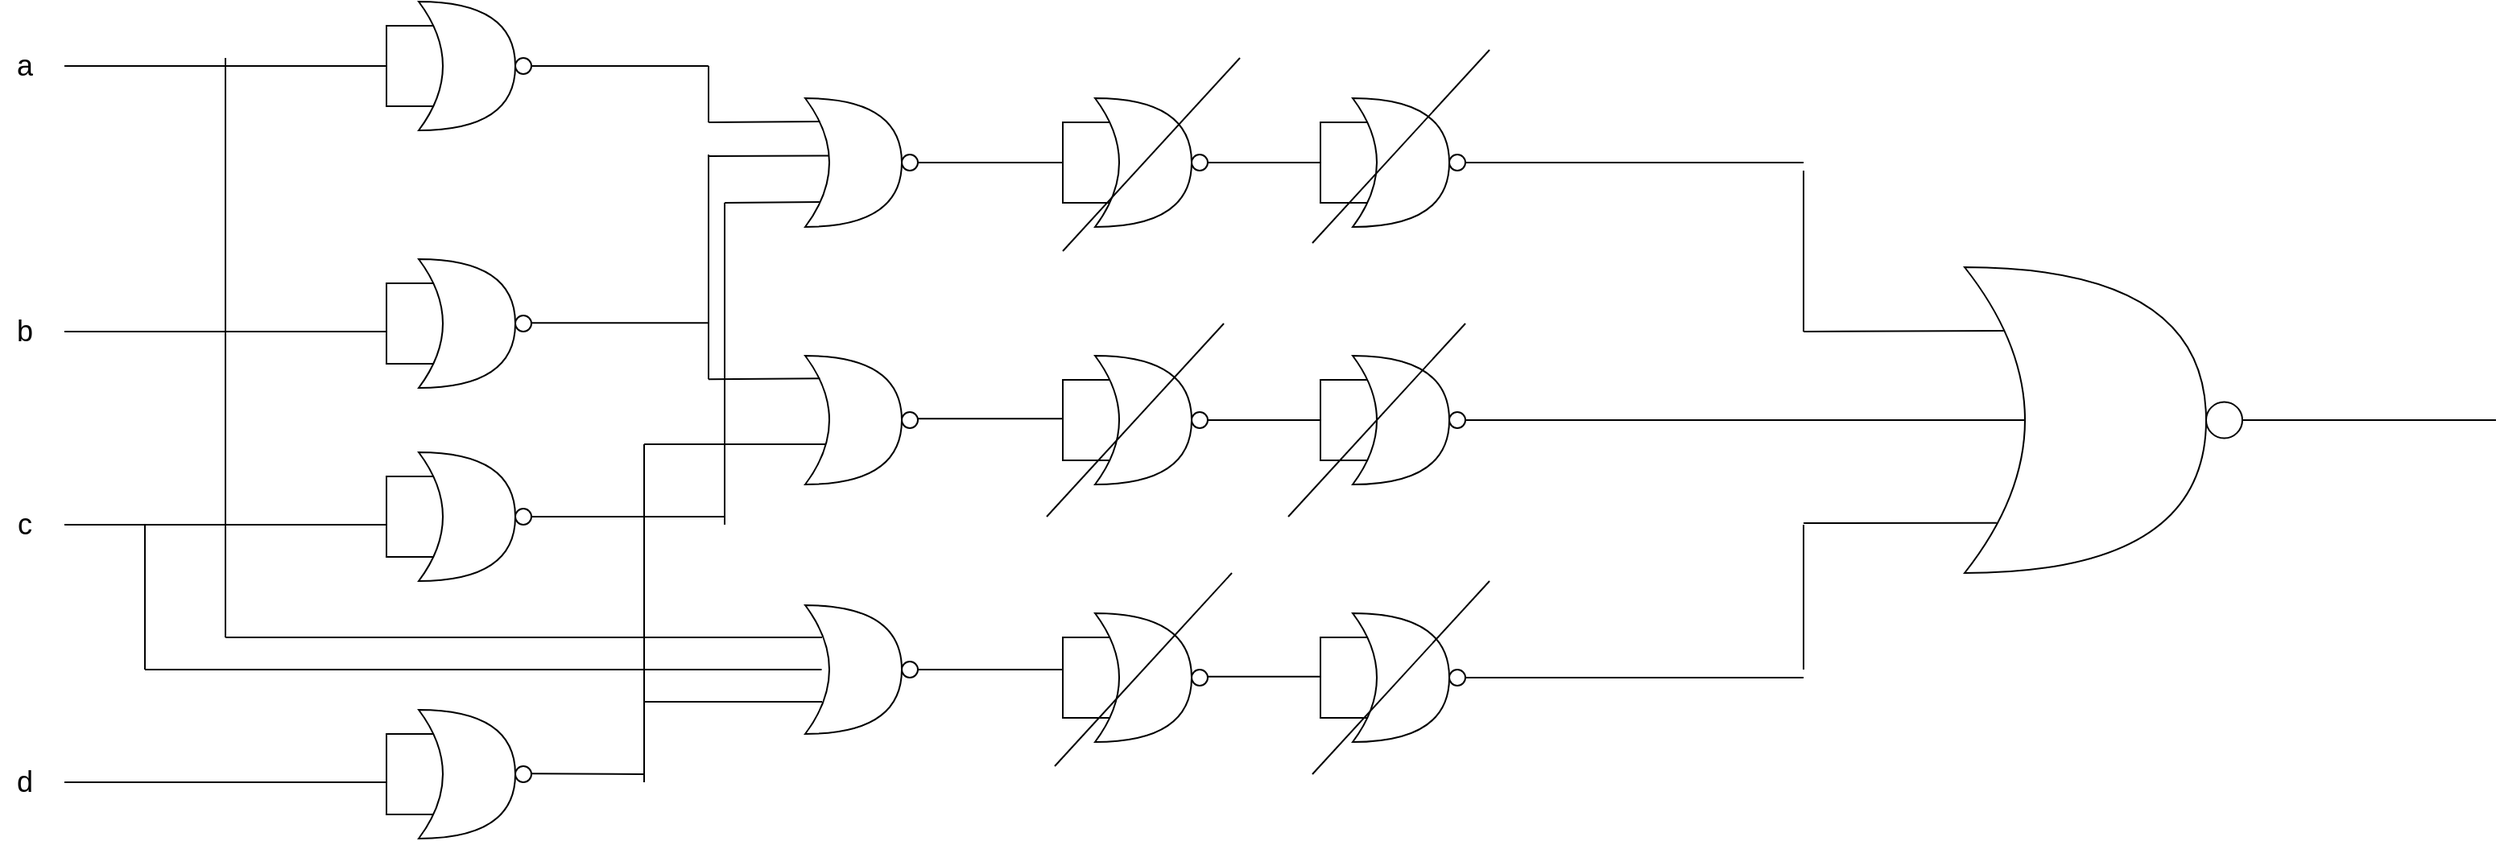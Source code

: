 <mxfile version="13.9.9" type="device"><diagram id="lU8rOzDhW5iSfoEInXI4" name="Σελίδα-1"><mxGraphModel dx="3037" dy="1360" grid="1" gridSize="10" guides="1" tooltips="1" connect="1" arrows="1" fold="1" page="1" pageScale="1" pageWidth="827" pageHeight="1169" math="0" shadow="0"><root><mxCell id="0"/><mxCell id="1" parent="0"/><mxCell id="763GfZSOg28TMjvSYAuC-11" value="" style="whiteSpace=wrap;html=1;aspect=fixed;" vertex="1" parent="1"><mxGeometry x="-280" y="170" width="50" height="50" as="geometry"/></mxCell><mxCell id="763GfZSOg28TMjvSYAuC-1" value="" style="shape=xor;whiteSpace=wrap;html=1;" vertex="1" parent="1"><mxGeometry x="700" y="320" width="150" height="190" as="geometry"/></mxCell><mxCell id="763GfZSOg28TMjvSYAuC-2" value="" style="ellipse;whiteSpace=wrap;html=1;aspect=fixed;" vertex="1" parent="1"><mxGeometry x="850" y="403.75" width="22.5" height="22.5" as="geometry"/></mxCell><mxCell id="763GfZSOg28TMjvSYAuC-5" value="" style="endArrow=none;html=1;entryX=0.163;entryY=0.208;entryDx=0;entryDy=0;entryPerimeter=0;" edge="1" parent="1" target="763GfZSOg28TMjvSYAuC-1"><mxGeometry width="50" height="50" relative="1" as="geometry"><mxPoint x="600" y="360" as="sourcePoint"/><mxPoint x="610" y="360" as="targetPoint"/></mxGeometry></mxCell><mxCell id="763GfZSOg28TMjvSYAuC-8" value="" style="endArrow=none;html=1;entryX=0.133;entryY=0.836;entryDx=0;entryDy=0;entryPerimeter=0;" edge="1" parent="1" target="763GfZSOg28TMjvSYAuC-1"><mxGeometry width="50" height="50" relative="1" as="geometry"><mxPoint x="600" y="479" as="sourcePoint"/><mxPoint x="660" y="460" as="targetPoint"/></mxGeometry></mxCell><mxCell id="763GfZSOg28TMjvSYAuC-9" value="" style="endArrow=none;html=1;exitX=1;exitY=0.5;exitDx=0;exitDy=0;" edge="1" parent="1" source="763GfZSOg28TMjvSYAuC-2"><mxGeometry width="50" height="50" relative="1" as="geometry"><mxPoint x="930" y="430" as="sourcePoint"/><mxPoint x="1030" y="415" as="targetPoint"/></mxGeometry></mxCell><mxCell id="763GfZSOg28TMjvSYAuC-10" value="" style="shape=xor;whiteSpace=wrap;html=1;" vertex="1" parent="1"><mxGeometry x="-260" y="155" width="60" height="80" as="geometry"/></mxCell><mxCell id="763GfZSOg28TMjvSYAuC-12" value="" style="ellipse;whiteSpace=wrap;html=1;aspect=fixed;" vertex="1" parent="1"><mxGeometry x="-200" y="190" width="10" height="10" as="geometry"/></mxCell><mxCell id="763GfZSOg28TMjvSYAuC-13" value="" style="shape=xor;whiteSpace=wrap;html=1;" vertex="1" parent="1"><mxGeometry x="-20" y="215" width="60" height="80" as="geometry"/></mxCell><mxCell id="763GfZSOg28TMjvSYAuC-14" value="" style="ellipse;whiteSpace=wrap;html=1;aspect=fixed;" vertex="1" parent="1"><mxGeometry x="40" y="250" width="10" height="10" as="geometry"/></mxCell><mxCell id="763GfZSOg28TMjvSYAuC-15" value="" style="whiteSpace=wrap;html=1;aspect=fixed;" vertex="1" parent="1"><mxGeometry x="300" y="230" width="50" height="50" as="geometry"/></mxCell><mxCell id="763GfZSOg28TMjvSYAuC-16" value="" style="shape=xor;whiteSpace=wrap;html=1;" vertex="1" parent="1"><mxGeometry x="320" y="215" width="60" height="80" as="geometry"/></mxCell><mxCell id="763GfZSOg28TMjvSYAuC-17" value="" style="ellipse;whiteSpace=wrap;html=1;aspect=fixed;" vertex="1" parent="1"><mxGeometry x="380" y="250" width="10" height="10" as="geometry"/></mxCell><mxCell id="763GfZSOg28TMjvSYAuC-18" value="" style="whiteSpace=wrap;html=1;aspect=fixed;" vertex="1" parent="1"><mxGeometry x="140" y="230" width="50" height="50" as="geometry"/></mxCell><mxCell id="763GfZSOg28TMjvSYAuC-19" value="" style="shape=xor;whiteSpace=wrap;html=1;" vertex="1" parent="1"><mxGeometry x="160" y="215" width="60" height="80" as="geometry"/></mxCell><mxCell id="763GfZSOg28TMjvSYAuC-20" value="" style="ellipse;whiteSpace=wrap;html=1;aspect=fixed;" vertex="1" parent="1"><mxGeometry x="220" y="250" width="10" height="10" as="geometry"/></mxCell><mxCell id="763GfZSOg28TMjvSYAuC-21" value="" style="whiteSpace=wrap;html=1;aspect=fixed;" vertex="1" parent="1"><mxGeometry x="300" y="390" width="50" height="50" as="geometry"/></mxCell><mxCell id="763GfZSOg28TMjvSYAuC-22" value="" style="shape=xor;whiteSpace=wrap;html=1;" vertex="1" parent="1"><mxGeometry x="320" y="375" width="60" height="80" as="geometry"/></mxCell><mxCell id="763GfZSOg28TMjvSYAuC-23" value="" style="ellipse;whiteSpace=wrap;html=1;aspect=fixed;" vertex="1" parent="1"><mxGeometry x="380" y="410" width="10" height="10" as="geometry"/></mxCell><mxCell id="763GfZSOg28TMjvSYAuC-24" value="" style="whiteSpace=wrap;html=1;aspect=fixed;" vertex="1" parent="1"><mxGeometry x="140" y="390" width="50" height="50" as="geometry"/></mxCell><mxCell id="763GfZSOg28TMjvSYAuC-25" value="" style="shape=xor;whiteSpace=wrap;html=1;" vertex="1" parent="1"><mxGeometry x="160" y="375" width="60" height="80" as="geometry"/></mxCell><mxCell id="763GfZSOg28TMjvSYAuC-26" value="" style="ellipse;whiteSpace=wrap;html=1;aspect=fixed;" vertex="1" parent="1"><mxGeometry x="220" y="410" width="10" height="10" as="geometry"/></mxCell><mxCell id="763GfZSOg28TMjvSYAuC-39" value="" style="whiteSpace=wrap;html=1;aspect=fixed;" vertex="1" parent="1"><mxGeometry x="300" y="550" width="50" height="50" as="geometry"/></mxCell><mxCell id="763GfZSOg28TMjvSYAuC-40" value="" style="shape=xor;whiteSpace=wrap;html=1;" vertex="1" parent="1"><mxGeometry x="320" y="535" width="60" height="80" as="geometry"/></mxCell><mxCell id="763GfZSOg28TMjvSYAuC-41" value="" style="ellipse;whiteSpace=wrap;html=1;aspect=fixed;" vertex="1" parent="1"><mxGeometry x="380" y="570" width="10" height="10" as="geometry"/></mxCell><mxCell id="763GfZSOg28TMjvSYAuC-42" value="" style="whiteSpace=wrap;html=1;aspect=fixed;" vertex="1" parent="1"><mxGeometry x="140" y="550" width="50" height="50" as="geometry"/></mxCell><mxCell id="763GfZSOg28TMjvSYAuC-43" value="" style="shape=xor;whiteSpace=wrap;html=1;" vertex="1" parent="1"><mxGeometry x="160" y="535" width="60" height="80" as="geometry"/></mxCell><mxCell id="763GfZSOg28TMjvSYAuC-44" value="" style="ellipse;whiteSpace=wrap;html=1;aspect=fixed;" vertex="1" parent="1"><mxGeometry x="220" y="570" width="10" height="10" as="geometry"/></mxCell><mxCell id="763GfZSOg28TMjvSYAuC-45" value="" style="endArrow=none;html=1;entryX=0.25;entryY=0.5;entryDx=0;entryDy=0;entryPerimeter=0;exitX=1;exitY=0.5;exitDx=0;exitDy=0;" edge="1" parent="1" source="763GfZSOg28TMjvSYAuC-23" target="763GfZSOg28TMjvSYAuC-1"><mxGeometry width="50" height="50" relative="1" as="geometry"><mxPoint x="600" y="415" as="sourcePoint"/><mxPoint x="734.45" y="414.41" as="targetPoint"/></mxGeometry></mxCell><mxCell id="763GfZSOg28TMjvSYAuC-46" value="" style="endArrow=none;html=1;exitX=1;exitY=0.5;exitDx=0;exitDy=0;" edge="1" parent="1" source="763GfZSOg28TMjvSYAuC-17"><mxGeometry width="50" height="50" relative="1" as="geometry"><mxPoint x="440" y="310" as="sourcePoint"/><mxPoint x="600" y="255" as="targetPoint"/></mxGeometry></mxCell><mxCell id="763GfZSOg28TMjvSYAuC-47" value="" style="endArrow=none;html=1;" edge="1" parent="1"><mxGeometry width="50" height="50" relative="1" as="geometry"><mxPoint x="600" y="360" as="sourcePoint"/><mxPoint x="600" y="260" as="targetPoint"/></mxGeometry></mxCell><mxCell id="763GfZSOg28TMjvSYAuC-48" value="" style="endArrow=none;html=1;exitX=1;exitY=0.5;exitDx=0;exitDy=0;" edge="1" parent="1" source="763GfZSOg28TMjvSYAuC-41"><mxGeometry width="50" height="50" relative="1" as="geometry"><mxPoint x="500" y="620" as="sourcePoint"/><mxPoint x="600" y="575" as="targetPoint"/></mxGeometry></mxCell><mxCell id="763GfZSOg28TMjvSYAuC-49" value="" style="endArrow=none;html=1;" edge="1" parent="1"><mxGeometry width="50" height="50" relative="1" as="geometry"><mxPoint x="600" y="570" as="sourcePoint"/><mxPoint x="600" y="480" as="targetPoint"/></mxGeometry></mxCell><mxCell id="763GfZSOg28TMjvSYAuC-50" value="" style="endArrow=none;html=1;entryX=0;entryY=0.5;entryDx=0;entryDy=0;exitX=1;exitY=0.5;exitDx=0;exitDy=0;" edge="1" parent="1" source="763GfZSOg28TMjvSYAuC-20" target="763GfZSOg28TMjvSYAuC-15"><mxGeometry width="50" height="50" relative="1" as="geometry"><mxPoint x="200" y="350" as="sourcePoint"/><mxPoint x="250" y="300" as="targetPoint"/></mxGeometry></mxCell><mxCell id="763GfZSOg28TMjvSYAuC-51" value="" style="endArrow=none;html=1;entryX=0;entryY=0.5;entryDx=0;entryDy=0;exitX=1;exitY=0.5;exitDx=0;exitDy=0;" edge="1" parent="1" source="763GfZSOg28TMjvSYAuC-26" target="763GfZSOg28TMjvSYAuC-21"><mxGeometry width="50" height="50" relative="1" as="geometry"><mxPoint x="-290" y="540" as="sourcePoint"/><mxPoint x="-240" y="490" as="targetPoint"/></mxGeometry></mxCell><mxCell id="763GfZSOg28TMjvSYAuC-53" value="" style="endArrow=none;html=1;entryX=0;entryY=0.5;entryDx=0;entryDy=0;exitX=1;exitY=0.5;exitDx=0;exitDy=0;" edge="1" parent="1"><mxGeometry width="50" height="50" relative="1" as="geometry"><mxPoint x="230" y="574.41" as="sourcePoint"/><mxPoint x="300" y="574.41" as="targetPoint"/></mxGeometry></mxCell><mxCell id="763GfZSOg28TMjvSYAuC-54" value="" style="shape=xor;whiteSpace=wrap;html=1;" vertex="1" parent="1"><mxGeometry x="-20" y="375" width="60" height="80" as="geometry"/></mxCell><mxCell id="763GfZSOg28TMjvSYAuC-55" value="" style="ellipse;whiteSpace=wrap;html=1;aspect=fixed;" vertex="1" parent="1"><mxGeometry x="40" y="410" width="10" height="10" as="geometry"/></mxCell><mxCell id="763GfZSOg28TMjvSYAuC-56" value="" style="shape=xor;whiteSpace=wrap;html=1;" vertex="1" parent="1"><mxGeometry x="-20" y="530" width="60" height="80" as="geometry"/></mxCell><mxCell id="763GfZSOg28TMjvSYAuC-57" value="" style="ellipse;whiteSpace=wrap;html=1;aspect=fixed;" vertex="1" parent="1"><mxGeometry x="40" y="565" width="10" height="10" as="geometry"/></mxCell><mxCell id="763GfZSOg28TMjvSYAuC-58" value="" style="endArrow=none;html=1;entryX=0;entryY=0.5;entryDx=0;entryDy=0;exitX=1;exitY=0.5;exitDx=0;exitDy=0;" edge="1" parent="1" source="763GfZSOg28TMjvSYAuC-14" target="763GfZSOg28TMjvSYAuC-18"><mxGeometry width="50" height="50" relative="1" as="geometry"><mxPoint x="-30" y="390" as="sourcePoint"/><mxPoint x="20" y="340" as="targetPoint"/></mxGeometry></mxCell><mxCell id="763GfZSOg28TMjvSYAuC-59" value="" style="endArrow=none;html=1;entryX=0;entryY=0.5;entryDx=0;entryDy=0;exitX=1;exitY=0.5;exitDx=0;exitDy=0;" edge="1" parent="1"><mxGeometry width="50" height="50" relative="1" as="geometry"><mxPoint x="50" y="570" as="sourcePoint"/><mxPoint x="140" y="570" as="targetPoint"/></mxGeometry></mxCell><mxCell id="763GfZSOg28TMjvSYAuC-60" value="" style="endArrow=none;html=1;entryX=0;entryY=0.5;entryDx=0;entryDy=0;exitX=1;exitY=0.5;exitDx=0;exitDy=0;" edge="1" parent="1"><mxGeometry width="50" height="50" relative="1" as="geometry"><mxPoint x="50" y="414.17" as="sourcePoint"/><mxPoint x="140" y="414.17" as="targetPoint"/></mxGeometry></mxCell><mxCell id="763GfZSOg28TMjvSYAuC-61" value="" style="whiteSpace=wrap;html=1;aspect=fixed;" vertex="1" parent="1"><mxGeometry x="-280" y="330" width="50" height="50" as="geometry"/></mxCell><mxCell id="763GfZSOg28TMjvSYAuC-62" value="" style="shape=xor;whiteSpace=wrap;html=1;" vertex="1" parent="1"><mxGeometry x="-260" y="315" width="60" height="80" as="geometry"/></mxCell><mxCell id="763GfZSOg28TMjvSYAuC-63" value="" style="ellipse;whiteSpace=wrap;html=1;aspect=fixed;" vertex="1" parent="1"><mxGeometry x="-200" y="350" width="10" height="10" as="geometry"/></mxCell><mxCell id="763GfZSOg28TMjvSYAuC-64" value="" style="whiteSpace=wrap;html=1;aspect=fixed;" vertex="1" parent="1"><mxGeometry x="-280" y="450" width="50" height="50" as="geometry"/></mxCell><mxCell id="763GfZSOg28TMjvSYAuC-65" value="" style="shape=xor;whiteSpace=wrap;html=1;" vertex="1" parent="1"><mxGeometry x="-260" y="435" width="60" height="80" as="geometry"/></mxCell><mxCell id="763GfZSOg28TMjvSYAuC-66" value="" style="ellipse;whiteSpace=wrap;html=1;aspect=fixed;" vertex="1" parent="1"><mxGeometry x="-200" y="470" width="10" height="10" as="geometry"/></mxCell><mxCell id="763GfZSOg28TMjvSYAuC-67" value="" style="whiteSpace=wrap;html=1;aspect=fixed;" vertex="1" parent="1"><mxGeometry x="-280" y="610" width="50" height="50" as="geometry"/></mxCell><mxCell id="763GfZSOg28TMjvSYAuC-68" value="" style="shape=xor;whiteSpace=wrap;html=1;" vertex="1" parent="1"><mxGeometry x="-260" y="595" width="60" height="80" as="geometry"/></mxCell><mxCell id="763GfZSOg28TMjvSYAuC-69" value="" style="ellipse;whiteSpace=wrap;html=1;aspect=fixed;" vertex="1" parent="1"><mxGeometry x="-200" y="630" width="10" height="10" as="geometry"/></mxCell><mxCell id="763GfZSOg28TMjvSYAuC-71" value="" style="endArrow=none;html=1;entryX=0;entryY=0.5;entryDx=0;entryDy=0;" edge="1" parent="1" target="763GfZSOg28TMjvSYAuC-11"><mxGeometry width="50" height="50" relative="1" as="geometry"><mxPoint x="-480" y="195" as="sourcePoint"/><mxPoint x="-430" y="200" as="targetPoint"/></mxGeometry></mxCell><mxCell id="763GfZSOg28TMjvSYAuC-72" value="" style="endArrow=none;html=1;entryX=0;entryY=0.5;entryDx=0;entryDy=0;" edge="1" parent="1"><mxGeometry width="50" height="50" relative="1" as="geometry"><mxPoint x="-480" y="360" as="sourcePoint"/><mxPoint x="-280" y="360" as="targetPoint"/></mxGeometry></mxCell><mxCell id="763GfZSOg28TMjvSYAuC-73" value="" style="endArrow=none;html=1;entryX=0;entryY=0.5;entryDx=0;entryDy=0;" edge="1" parent="1"><mxGeometry width="50" height="50" relative="1" as="geometry"><mxPoint x="-480" y="480" as="sourcePoint"/><mxPoint x="-280" y="480" as="targetPoint"/></mxGeometry></mxCell><mxCell id="763GfZSOg28TMjvSYAuC-74" value="" style="endArrow=none;html=1;entryX=0;entryY=0.5;entryDx=0;entryDy=0;" edge="1" parent="1"><mxGeometry width="50" height="50" relative="1" as="geometry"><mxPoint x="-480" y="640" as="sourcePoint"/><mxPoint x="-280" y="640" as="targetPoint"/></mxGeometry></mxCell><mxCell id="763GfZSOg28TMjvSYAuC-75" value="&lt;font style=&quot;font-size: 18px&quot;&gt;a&lt;/font&gt;" style="text;html=1;align=center;verticalAlign=middle;resizable=0;points=[];autosize=1;" vertex="1" parent="1"><mxGeometry x="-520" y="185" width="30" height="20" as="geometry"/></mxCell><mxCell id="763GfZSOg28TMjvSYAuC-76" value="&lt;font style=&quot;font-size: 18px&quot;&gt;b&lt;/font&gt;" style="text;html=1;align=center;verticalAlign=middle;resizable=0;points=[];autosize=1;" vertex="1" parent="1"><mxGeometry x="-520" y="350" width="30" height="20" as="geometry"/></mxCell><mxCell id="763GfZSOg28TMjvSYAuC-77" value="&lt;font style=&quot;font-size: 18px&quot;&gt;c&lt;/font&gt;" style="text;html=1;align=center;verticalAlign=middle;resizable=0;points=[];autosize=1;" vertex="1" parent="1"><mxGeometry x="-515" y="470" width="20" height="20" as="geometry"/></mxCell><mxCell id="763GfZSOg28TMjvSYAuC-78" value="&lt;font style=&quot;font-size: 18px&quot;&gt;d&lt;/font&gt;" style="text;html=1;align=center;verticalAlign=middle;resizable=0;points=[];autosize=1;" vertex="1" parent="1"><mxGeometry x="-520" y="630" width="30" height="20" as="geometry"/></mxCell><mxCell id="763GfZSOg28TMjvSYAuC-79" value="" style="endArrow=none;html=1;" edge="1" parent="1"><mxGeometry width="50" height="50" relative="1" as="geometry"><mxPoint x="-380" y="550" as="sourcePoint"/><mxPoint x="-380" y="190" as="targetPoint"/></mxGeometry></mxCell><mxCell id="763GfZSOg28TMjvSYAuC-80" value="" style="endArrow=none;html=1;" edge="1" parent="1"><mxGeometry width="50" height="50" relative="1" as="geometry"><mxPoint x="-430" y="570" as="sourcePoint"/><mxPoint x="-430" y="480" as="targetPoint"/></mxGeometry></mxCell><mxCell id="763GfZSOg28TMjvSYAuC-81" value="" style="endArrow=none;html=1;exitX=1;exitY=0.5;exitDx=0;exitDy=0;" edge="1" parent="1" source="763GfZSOg28TMjvSYAuC-12"><mxGeometry width="50" height="50" relative="1" as="geometry"><mxPoint x="-150" y="230" as="sourcePoint"/><mxPoint x="-80" y="195" as="targetPoint"/></mxGeometry></mxCell><mxCell id="763GfZSOg28TMjvSYAuC-82" value="" style="endArrow=none;html=1;" edge="1" parent="1"><mxGeometry width="50" height="50" relative="1" as="geometry"><mxPoint x="-80" y="230" as="sourcePoint"/><mxPoint x="-80" y="195" as="targetPoint"/></mxGeometry></mxCell><mxCell id="763GfZSOg28TMjvSYAuC-84" value="" style="endArrow=none;html=1;entryX=0.153;entryY=0.182;entryDx=0;entryDy=0;entryPerimeter=0;" edge="1" parent="1" target="763GfZSOg28TMjvSYAuC-13"><mxGeometry width="50" height="50" relative="1" as="geometry"><mxPoint x="-80" y="230" as="sourcePoint"/><mxPoint x="-70" y="205" as="targetPoint"/></mxGeometry></mxCell><mxCell id="763GfZSOg28TMjvSYAuC-85" value="" style="endArrow=none;html=1;exitX=1;exitY=0.5;exitDx=0;exitDy=0;" edge="1" parent="1"><mxGeometry width="50" height="50" relative="1" as="geometry"><mxPoint x="-190.0" y="354.61" as="sourcePoint"/><mxPoint x="-80.0" y="354.61" as="targetPoint"/></mxGeometry></mxCell><mxCell id="763GfZSOg28TMjvSYAuC-86" value="" style="endArrow=none;html=1;" edge="1" parent="1"><mxGeometry width="50" height="50" relative="1" as="geometry"><mxPoint x="-80.0" y="389.61" as="sourcePoint"/><mxPoint x="-80.0" y="354.61" as="targetPoint"/></mxGeometry></mxCell><mxCell id="763GfZSOg28TMjvSYAuC-87" value="" style="endArrow=none;html=1;entryX=0.153;entryY=0.182;entryDx=0;entryDy=0;entryPerimeter=0;" edge="1" parent="1"><mxGeometry width="50" height="50" relative="1" as="geometry"><mxPoint x="-80.0" y="389.61" as="sourcePoint"/><mxPoint x="-10.82" y="389.17" as="targetPoint"/></mxGeometry></mxCell><mxCell id="763GfZSOg28TMjvSYAuC-88" value="" style="endArrow=none;html=1;" edge="1" parent="1"><mxGeometry width="50" height="50" relative="1" as="geometry"><mxPoint x="-80" y="360" as="sourcePoint"/><mxPoint x="-80" y="250" as="targetPoint"/></mxGeometry></mxCell><mxCell id="763GfZSOg28TMjvSYAuC-89" value="" style="endArrow=none;html=1;entryX=0.175;entryY=0.25;entryDx=0;entryDy=0;entryPerimeter=0;" edge="1" parent="1" target="763GfZSOg28TMjvSYAuC-56"><mxGeometry width="50" height="50" relative="1" as="geometry"><mxPoint x="-380" y="550" as="sourcePoint"/><mxPoint x="-260" y="540" as="targetPoint"/></mxGeometry></mxCell><mxCell id="763GfZSOg28TMjvSYAuC-90" value="" style="endArrow=none;html=1;entryX=0.175;entryY=0.25;entryDx=0;entryDy=0;entryPerimeter=0;" edge="1" parent="1"><mxGeometry width="50" height="50" relative="1" as="geometry"><mxPoint x="-430" y="570" as="sourcePoint"/><mxPoint x="-9.75" y="570" as="targetPoint"/></mxGeometry></mxCell><mxCell id="763GfZSOg28TMjvSYAuC-91" value="" style="endArrow=none;html=1;" edge="1" parent="1"><mxGeometry width="50" height="50" relative="1" as="geometry"><mxPoint x="-190" y="634.58" as="sourcePoint"/><mxPoint x="-120" y="635" as="targetPoint"/></mxGeometry></mxCell><mxCell id="763GfZSOg28TMjvSYAuC-92" value="" style="endArrow=none;html=1;entryX=0.175;entryY=0.75;entryDx=0;entryDy=0;entryPerimeter=0;" edge="1" parent="1" target="763GfZSOg28TMjvSYAuC-56"><mxGeometry width="50" height="50" relative="1" as="geometry"><mxPoint x="-120" y="590" as="sourcePoint"/><mxPoint x="-90" y="590" as="targetPoint"/></mxGeometry></mxCell><mxCell id="763GfZSOg28TMjvSYAuC-93" value="" style="endArrow=none;html=1;" edge="1" parent="1"><mxGeometry width="50" height="50" relative="1" as="geometry"><mxPoint x="-120" y="640" as="sourcePoint"/><mxPoint x="-120" y="430" as="targetPoint"/></mxGeometry></mxCell><mxCell id="763GfZSOg28TMjvSYAuC-94" value="" style="endArrow=none;html=1;entryX=0.211;entryY=0.688;entryDx=0;entryDy=0;entryPerimeter=0;" edge="1" parent="1" target="763GfZSOg28TMjvSYAuC-54"><mxGeometry width="50" height="50" relative="1" as="geometry"><mxPoint x="-120" y="430" as="sourcePoint"/><mxPoint x="-40" y="420" as="targetPoint"/></mxGeometry></mxCell><mxCell id="763GfZSOg28TMjvSYAuC-95" value="" style="endArrow=none;html=1;entryX=0.243;entryY=0.447;entryDx=0;entryDy=0;entryPerimeter=0;" edge="1" parent="1" target="763GfZSOg28TMjvSYAuC-13"><mxGeometry width="50" height="50" relative="1" as="geometry"><mxPoint x="-80" y="251" as="sourcePoint"/><mxPoint x="-10.82" y="254.5" as="targetPoint"/></mxGeometry></mxCell><mxCell id="763GfZSOg28TMjvSYAuC-96" value="" style="endArrow=none;html=1;entryX=0.153;entryY=0.182;entryDx=0;entryDy=0;entryPerimeter=0;" edge="1" parent="1"><mxGeometry width="50" height="50" relative="1" as="geometry"><mxPoint x="-70" y="280" as="sourcePoint"/><mxPoint x="-10.82" y="279.56" as="targetPoint"/></mxGeometry></mxCell><mxCell id="763GfZSOg28TMjvSYAuC-97" value="" style="endArrow=none;html=1;exitX=1;exitY=0.5;exitDx=0;exitDy=0;" edge="1" parent="1" source="763GfZSOg28TMjvSYAuC-66"><mxGeometry width="50" height="50" relative="1" as="geometry"><mxPoint x="-160" y="500" as="sourcePoint"/><mxPoint x="-70" y="475" as="targetPoint"/></mxGeometry></mxCell><mxCell id="763GfZSOg28TMjvSYAuC-98" value="" style="endArrow=none;html=1;" edge="1" parent="1"><mxGeometry width="50" height="50" relative="1" as="geometry"><mxPoint x="-70" y="480" as="sourcePoint"/><mxPoint x="-70" y="280" as="targetPoint"/></mxGeometry></mxCell><mxCell id="763GfZSOg28TMjvSYAuC-99" value="" style="endArrow=none;html=1;" edge="1" parent="1"><mxGeometry width="50" height="50" relative="1" as="geometry"><mxPoint x="135" y="630" as="sourcePoint"/><mxPoint x="245" y="510" as="targetPoint"/></mxGeometry></mxCell><mxCell id="763GfZSOg28TMjvSYAuC-100" value="" style="endArrow=none;html=1;" edge="1" parent="1"><mxGeometry width="50" height="50" relative="1" as="geometry"><mxPoint x="295" y="635" as="sourcePoint"/><mxPoint x="405" y="515" as="targetPoint"/></mxGeometry></mxCell><mxCell id="763GfZSOg28TMjvSYAuC-101" value="" style="endArrow=none;html=1;" edge="1" parent="1"><mxGeometry width="50" height="50" relative="1" as="geometry"><mxPoint x="130" y="475" as="sourcePoint"/><mxPoint x="240" y="355" as="targetPoint"/></mxGeometry></mxCell><mxCell id="763GfZSOg28TMjvSYAuC-102" value="" style="endArrow=none;html=1;" edge="1" parent="1"><mxGeometry width="50" height="50" relative="1" as="geometry"><mxPoint x="280" y="475" as="sourcePoint"/><mxPoint x="390" y="355" as="targetPoint"/></mxGeometry></mxCell><mxCell id="763GfZSOg28TMjvSYAuC-103" value="" style="endArrow=none;html=1;" edge="1" parent="1"><mxGeometry width="50" height="50" relative="1" as="geometry"><mxPoint x="140" y="310" as="sourcePoint"/><mxPoint x="250" y="190" as="targetPoint"/></mxGeometry></mxCell><mxCell id="763GfZSOg28TMjvSYAuC-104" value="" style="endArrow=none;html=1;" edge="1" parent="1"><mxGeometry width="50" height="50" relative="1" as="geometry"><mxPoint x="295" y="305" as="sourcePoint"/><mxPoint x="405" y="185" as="targetPoint"/></mxGeometry></mxCell></root></mxGraphModel></diagram></mxfile>